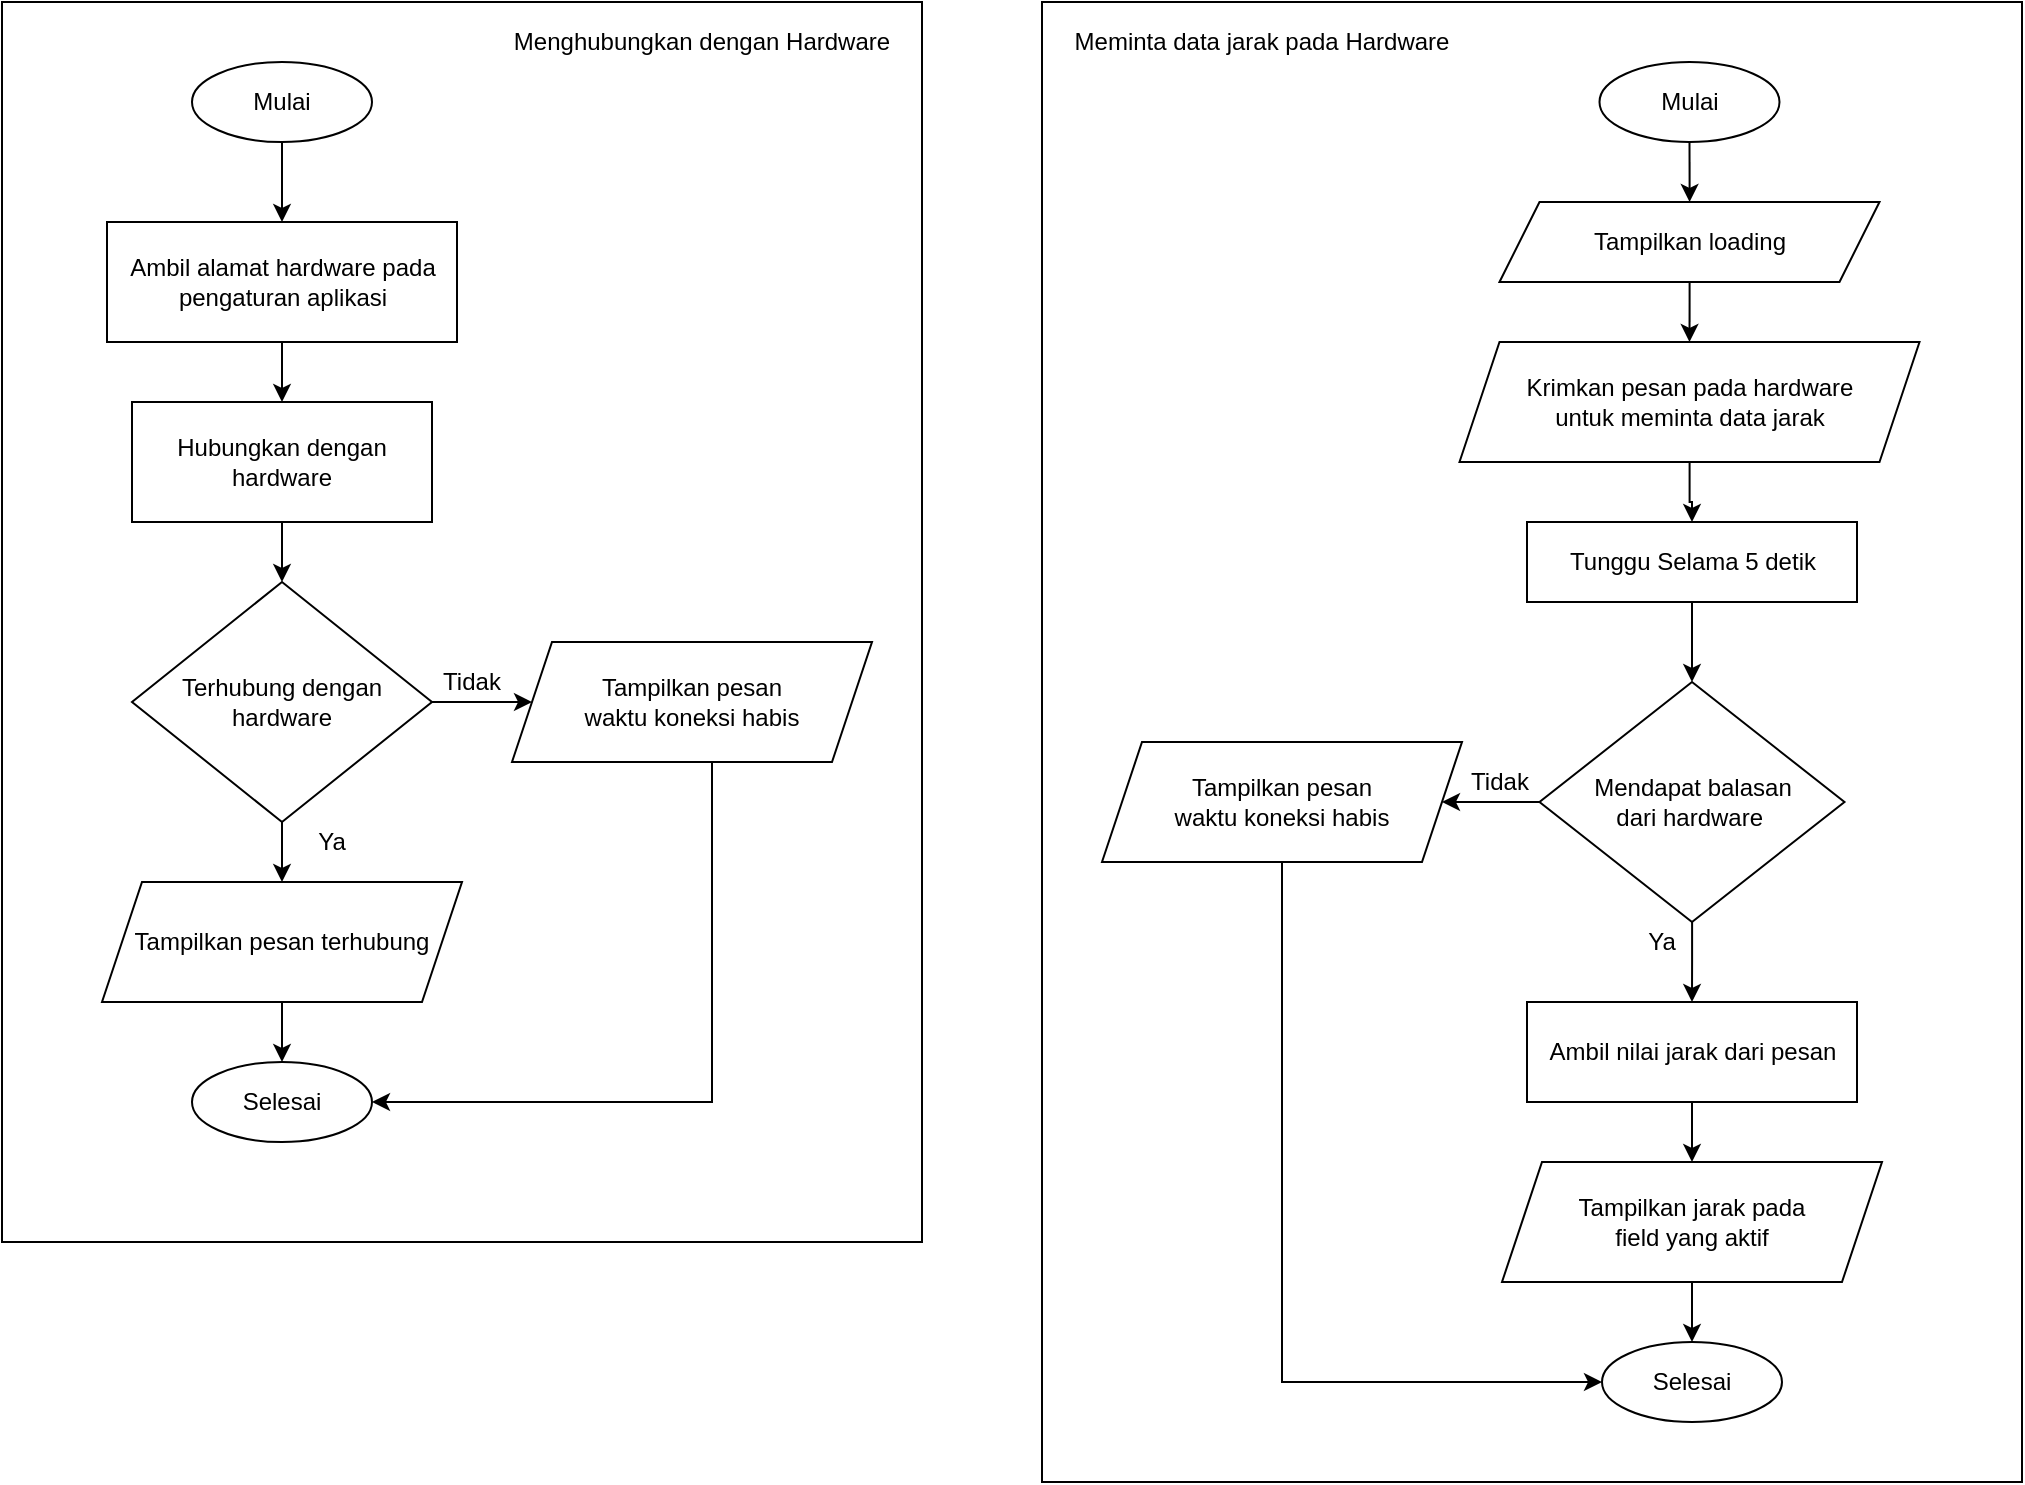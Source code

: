 <mxfile version="14.9.5" type="device"><diagram id="-P-PKueatWX36qgVCzdp" name="Page-1"><mxGraphModel dx="766" dy="523" grid="1" gridSize="10" guides="1" tooltips="1" connect="1" arrows="1" fold="1" page="1" pageScale="1" pageWidth="1169" pageHeight="1654" math="0" shadow="0"><root><mxCell id="0"/><mxCell id="1" parent="0"/><mxCell id="Te2QRlbeEmXn6AAVaOZn-46" value="" style="rounded=0;whiteSpace=wrap;html=1;fillColor=none;" vertex="1" parent="1"><mxGeometry x="100" y="30" width="460" height="620" as="geometry"/></mxCell><mxCell id="Te2QRlbeEmXn6AAVaOZn-22" style="edgeStyle=orthogonalEdgeStyle;rounded=0;orthogonalLoop=1;jettySize=auto;html=1;entryX=0.5;entryY=0;entryDx=0;entryDy=0;" edge="1" parent="1" source="Te2QRlbeEmXn6AAVaOZn-1" target="Te2QRlbeEmXn6AAVaOZn-3"><mxGeometry relative="1" as="geometry"/></mxCell><mxCell id="Te2QRlbeEmXn6AAVaOZn-1" value="Mulai" style="ellipse;whiteSpace=wrap;html=1;" vertex="1" parent="1"><mxGeometry x="195" y="60" width="90" height="40" as="geometry"/></mxCell><mxCell id="Te2QRlbeEmXn6AAVaOZn-23" style="edgeStyle=orthogonalEdgeStyle;rounded=0;orthogonalLoop=1;jettySize=auto;html=1;entryX=0.5;entryY=0;entryDx=0;entryDy=0;" edge="1" parent="1" source="Te2QRlbeEmXn6AAVaOZn-3" target="Te2QRlbeEmXn6AAVaOZn-6"><mxGeometry relative="1" as="geometry"/></mxCell><mxCell id="Te2QRlbeEmXn6AAVaOZn-3" value="Ambil alamat hardware pada pengaturan aplikasi" style="rounded=0;whiteSpace=wrap;html=1;" vertex="1" parent="1"><mxGeometry x="152.5" y="140" width="175" height="60" as="geometry"/></mxCell><mxCell id="Te2QRlbeEmXn6AAVaOZn-26" style="edgeStyle=orthogonalEdgeStyle;rounded=0;orthogonalLoop=1;jettySize=auto;html=1;entryX=1;entryY=0.5;entryDx=0;entryDy=0;" edge="1" parent="1" source="Te2QRlbeEmXn6AAVaOZn-4" target="Te2QRlbeEmXn6AAVaOZn-18"><mxGeometry relative="1" as="geometry"><Array as="points"><mxPoint x="455" y="580"/></Array></mxGeometry></mxCell><mxCell id="Te2QRlbeEmXn6AAVaOZn-4" value="Tampilkan pesan &lt;br&gt;waktu koneksi habis" style="shape=parallelogram;perimeter=parallelogramPerimeter;whiteSpace=wrap;html=1;fixedSize=1;" vertex="1" parent="1"><mxGeometry x="355" y="350" width="180" height="60" as="geometry"/></mxCell><mxCell id="Te2QRlbeEmXn6AAVaOZn-41" style="edgeStyle=orthogonalEdgeStyle;rounded=0;orthogonalLoop=1;jettySize=auto;html=1;entryX=0.5;entryY=0;entryDx=0;entryDy=0;" edge="1" parent="1" source="Te2QRlbeEmXn6AAVaOZn-5" target="Te2QRlbeEmXn6AAVaOZn-17"><mxGeometry relative="1" as="geometry"/></mxCell><mxCell id="Te2QRlbeEmXn6AAVaOZn-5" value="Tampilkan jarak pada &lt;br&gt;field yang aktif" style="shape=parallelogram;perimeter=parallelogramPerimeter;whiteSpace=wrap;html=1;fixedSize=1;" vertex="1" parent="1"><mxGeometry x="850" y="610" width="190" height="60" as="geometry"/></mxCell><mxCell id="Te2QRlbeEmXn6AAVaOZn-24" style="edgeStyle=orthogonalEdgeStyle;rounded=0;orthogonalLoop=1;jettySize=auto;html=1;entryX=0.5;entryY=0;entryDx=0;entryDy=0;" edge="1" parent="1" source="Te2QRlbeEmXn6AAVaOZn-6" target="Te2QRlbeEmXn6AAVaOZn-7"><mxGeometry relative="1" as="geometry"/></mxCell><mxCell id="Te2QRlbeEmXn6AAVaOZn-6" value="Hubungkan dengan hardware" style="rounded=0;whiteSpace=wrap;html=1;" vertex="1" parent="1"><mxGeometry x="165" y="230" width="150" height="60" as="geometry"/></mxCell><mxCell id="Te2QRlbeEmXn6AAVaOZn-25" style="edgeStyle=orthogonalEdgeStyle;rounded=0;orthogonalLoop=1;jettySize=auto;html=1;entryX=0;entryY=0.5;entryDx=0;entryDy=0;" edge="1" parent="1" source="Te2QRlbeEmXn6AAVaOZn-7" target="Te2QRlbeEmXn6AAVaOZn-4"><mxGeometry relative="1" as="geometry"/></mxCell><mxCell id="Te2QRlbeEmXn6AAVaOZn-27" style="edgeStyle=orthogonalEdgeStyle;rounded=0;orthogonalLoop=1;jettySize=auto;html=1;entryX=0.5;entryY=0;entryDx=0;entryDy=0;" edge="1" parent="1" source="Te2QRlbeEmXn6AAVaOZn-7" target="Te2QRlbeEmXn6AAVaOZn-19"><mxGeometry relative="1" as="geometry"/></mxCell><mxCell id="Te2QRlbeEmXn6AAVaOZn-7" value="Terhubung dengan hardware" style="rhombus;whiteSpace=wrap;html=1;" vertex="1" parent="1"><mxGeometry x="165" y="320" width="150" height="120" as="geometry"/></mxCell><mxCell id="Te2QRlbeEmXn6AAVaOZn-31" style="edgeStyle=orthogonalEdgeStyle;rounded=0;orthogonalLoop=1;jettySize=auto;html=1;" edge="1" parent="1" source="Te2QRlbeEmXn6AAVaOZn-9" target="Te2QRlbeEmXn6AAVaOZn-10"><mxGeometry relative="1" as="geometry"/></mxCell><mxCell id="Te2QRlbeEmXn6AAVaOZn-9" value="Mulai" style="ellipse;whiteSpace=wrap;html=1;" vertex="1" parent="1"><mxGeometry x="898.75" y="60" width="90" height="40" as="geometry"/></mxCell><mxCell id="Te2QRlbeEmXn6AAVaOZn-34" style="edgeStyle=orthogonalEdgeStyle;rounded=0;orthogonalLoop=1;jettySize=auto;html=1;entryX=0.5;entryY=0;entryDx=0;entryDy=0;" edge="1" parent="1" source="Te2QRlbeEmXn6AAVaOZn-10" target="Te2QRlbeEmXn6AAVaOZn-11"><mxGeometry relative="1" as="geometry"/></mxCell><mxCell id="Te2QRlbeEmXn6AAVaOZn-10" value="Tampilkan loading" style="shape=parallelogram;perimeter=parallelogramPerimeter;whiteSpace=wrap;html=1;fixedSize=1;" vertex="1" parent="1"><mxGeometry x="848.75" y="130" width="190" height="40" as="geometry"/></mxCell><mxCell id="Te2QRlbeEmXn6AAVaOZn-35" style="edgeStyle=orthogonalEdgeStyle;rounded=0;orthogonalLoop=1;jettySize=auto;html=1;entryX=0.5;entryY=0;entryDx=0;entryDy=0;" edge="1" parent="1" source="Te2QRlbeEmXn6AAVaOZn-11" target="Te2QRlbeEmXn6AAVaOZn-13"><mxGeometry relative="1" as="geometry"/></mxCell><mxCell id="Te2QRlbeEmXn6AAVaOZn-11" value="Krimkan pesan pada hardware &lt;br&gt;untuk meminta data jarak" style="shape=parallelogram;perimeter=parallelogramPerimeter;whiteSpace=wrap;html=1;fixedSize=1;" vertex="1" parent="1"><mxGeometry x="828.75" y="200" width="230" height="60" as="geometry"/></mxCell><mxCell id="Te2QRlbeEmXn6AAVaOZn-36" style="edgeStyle=orthogonalEdgeStyle;rounded=0;orthogonalLoop=1;jettySize=auto;html=1;entryX=0.5;entryY=0;entryDx=0;entryDy=0;" edge="1" parent="1" source="Te2QRlbeEmXn6AAVaOZn-13" target="Te2QRlbeEmXn6AAVaOZn-15"><mxGeometry relative="1" as="geometry"/></mxCell><mxCell id="Te2QRlbeEmXn6AAVaOZn-13" value="Tunggu Selama 5 detik" style="rounded=0;whiteSpace=wrap;html=1;" vertex="1" parent="1"><mxGeometry x="862.5" y="290" width="165" height="40" as="geometry"/></mxCell><mxCell id="Te2QRlbeEmXn6AAVaOZn-37" style="edgeStyle=orthogonalEdgeStyle;rounded=0;orthogonalLoop=1;jettySize=auto;html=1;entryX=1;entryY=0.5;entryDx=0;entryDy=0;" edge="1" parent="1" source="Te2QRlbeEmXn6AAVaOZn-15" target="Te2QRlbeEmXn6AAVaOZn-16"><mxGeometry relative="1" as="geometry"/></mxCell><mxCell id="Te2QRlbeEmXn6AAVaOZn-38" style="edgeStyle=orthogonalEdgeStyle;rounded=0;orthogonalLoop=1;jettySize=auto;html=1;entryX=0.5;entryY=0;entryDx=0;entryDy=0;" edge="1" parent="1" source="Te2QRlbeEmXn6AAVaOZn-15" target="Te2QRlbeEmXn6AAVaOZn-21"><mxGeometry relative="1" as="geometry"/></mxCell><mxCell id="Te2QRlbeEmXn6AAVaOZn-15" value="Mendapat balasan&lt;br&gt;dari hardware&amp;nbsp;" style="rhombus;whiteSpace=wrap;html=1;" vertex="1" parent="1"><mxGeometry x="868.75" y="370" width="152.5" height="120" as="geometry"/></mxCell><mxCell id="Te2QRlbeEmXn6AAVaOZn-42" style="edgeStyle=orthogonalEdgeStyle;rounded=0;orthogonalLoop=1;jettySize=auto;html=1;entryX=0;entryY=0.5;entryDx=0;entryDy=0;" edge="1" parent="1" source="Te2QRlbeEmXn6AAVaOZn-16" target="Te2QRlbeEmXn6AAVaOZn-17"><mxGeometry relative="1" as="geometry"><Array as="points"><mxPoint x="740" y="720"/></Array></mxGeometry></mxCell><mxCell id="Te2QRlbeEmXn6AAVaOZn-16" value="Tampilkan pesan &lt;br&gt;waktu koneksi habis" style="shape=parallelogram;perimeter=parallelogramPerimeter;whiteSpace=wrap;html=1;fixedSize=1;" vertex="1" parent="1"><mxGeometry x="650" y="400" width="180" height="60" as="geometry"/></mxCell><mxCell id="Te2QRlbeEmXn6AAVaOZn-17" value="Selesai" style="ellipse;whiteSpace=wrap;html=1;" vertex="1" parent="1"><mxGeometry x="900" y="700" width="90" height="40" as="geometry"/></mxCell><mxCell id="Te2QRlbeEmXn6AAVaOZn-18" value="Selesai" style="ellipse;whiteSpace=wrap;html=1;" vertex="1" parent="1"><mxGeometry x="195" y="560" width="90" height="40" as="geometry"/></mxCell><mxCell id="Te2QRlbeEmXn6AAVaOZn-28" style="edgeStyle=orthogonalEdgeStyle;rounded=0;orthogonalLoop=1;jettySize=auto;html=1;" edge="1" parent="1" source="Te2QRlbeEmXn6AAVaOZn-19" target="Te2QRlbeEmXn6AAVaOZn-18"><mxGeometry relative="1" as="geometry"/></mxCell><mxCell id="Te2QRlbeEmXn6AAVaOZn-19" value="Tampilkan pesan terhubung" style="shape=parallelogram;perimeter=parallelogramPerimeter;whiteSpace=wrap;html=1;fixedSize=1;" vertex="1" parent="1"><mxGeometry x="150" y="470" width="180" height="60" as="geometry"/></mxCell><mxCell id="Te2QRlbeEmXn6AAVaOZn-39" style="edgeStyle=orthogonalEdgeStyle;rounded=0;orthogonalLoop=1;jettySize=auto;html=1;entryX=0.5;entryY=0;entryDx=0;entryDy=0;" edge="1" parent="1" source="Te2QRlbeEmXn6AAVaOZn-21" target="Te2QRlbeEmXn6AAVaOZn-5"><mxGeometry relative="1" as="geometry"/></mxCell><mxCell id="Te2QRlbeEmXn6AAVaOZn-21" value="Ambil nilai jarak dari pesan" style="rounded=0;whiteSpace=wrap;html=1;" vertex="1" parent="1"><mxGeometry x="862.5" y="530" width="165" height="50" as="geometry"/></mxCell><mxCell id="Te2QRlbeEmXn6AAVaOZn-29" value="Tidak" style="text;html=1;strokeColor=none;fillColor=none;align=center;verticalAlign=middle;whiteSpace=wrap;rounded=0;" vertex="1" parent="1"><mxGeometry x="315" y="360" width="40" height="20" as="geometry"/></mxCell><mxCell id="Te2QRlbeEmXn6AAVaOZn-30" value="Ya" style="text;html=1;strokeColor=none;fillColor=none;align=center;verticalAlign=middle;whiteSpace=wrap;rounded=0;" vertex="1" parent="1"><mxGeometry x="245" y="440" width="40" height="20" as="geometry"/></mxCell><mxCell id="Te2QRlbeEmXn6AAVaOZn-43" value="Tidak" style="text;html=1;strokeColor=none;fillColor=none;align=center;verticalAlign=middle;whiteSpace=wrap;rounded=0;" vertex="1" parent="1"><mxGeometry x="828.75" y="410" width="40" height="20" as="geometry"/></mxCell><mxCell id="Te2QRlbeEmXn6AAVaOZn-44" value="Ya" style="text;html=1;strokeColor=none;fillColor=none;align=center;verticalAlign=middle;whiteSpace=wrap;rounded=0;" vertex="1" parent="1"><mxGeometry x="910" y="490" width="40" height="20" as="geometry"/></mxCell><mxCell id="Te2QRlbeEmXn6AAVaOZn-47" value="" style="rounded=0;whiteSpace=wrap;html=1;fillColor=none;" vertex="1" parent="1"><mxGeometry x="620" y="30" width="490" height="740" as="geometry"/></mxCell><mxCell id="Te2QRlbeEmXn6AAVaOZn-48" value="Menghubungkan dengan Hardware" style="text;html=1;strokeColor=none;fillColor=none;align=center;verticalAlign=middle;whiteSpace=wrap;rounded=0;" vertex="1" parent="1"><mxGeometry x="350" y="40" width="200" height="20" as="geometry"/></mxCell><mxCell id="Te2QRlbeEmXn6AAVaOZn-49" value="Meminta data jarak pada Hardware" style="text;html=1;strokeColor=none;fillColor=none;align=center;verticalAlign=middle;whiteSpace=wrap;rounded=0;" vertex="1" parent="1"><mxGeometry x="630" y="40" width="200" height="20" as="geometry"/></mxCell></root></mxGraphModel></diagram></mxfile>